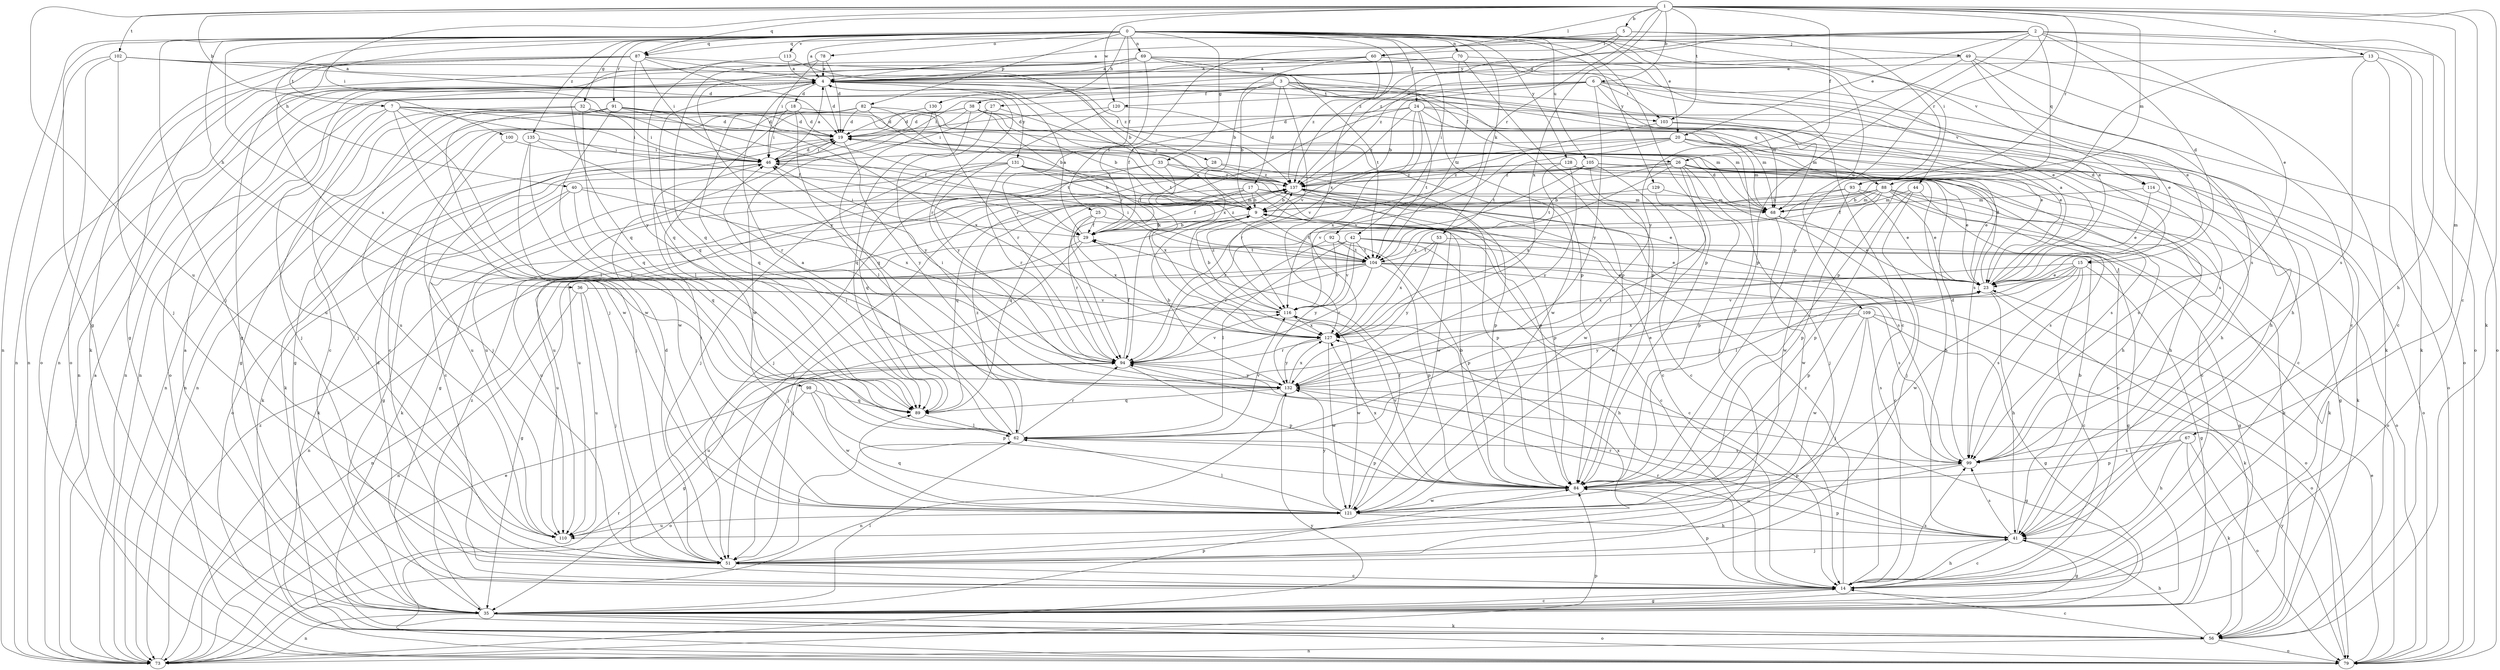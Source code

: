 strict digraph  {
0;
1;
2;
3;
4;
5;
6;
7;
9;
13;
14;
15;
17;
18;
19;
20;
23;
24;
25;
26;
27;
28;
29;
32;
33;
35;
36;
38;
40;
41;
42;
44;
46;
49;
51;
53;
56;
60;
62;
67;
68;
69;
70;
73;
78;
79;
82;
84;
87;
88;
89;
91;
92;
93;
94;
98;
99;
100;
102;
103;
104;
105;
109;
110;
113;
114;
116;
120;
121;
127;
128;
129;
130;
131;
132;
135;
137;
0 -> 4  [label=a];
0 -> 20  [label=e];
0 -> 24  [label=f];
0 -> 25  [label=f];
0 -> 32  [label=g];
0 -> 33  [label=g];
0 -> 35  [label=g];
0 -> 36  [label=h];
0 -> 38  [label=h];
0 -> 40  [label=h];
0 -> 42  [label=i];
0 -> 44  [label=i];
0 -> 49  [label=j];
0 -> 51  [label=j];
0 -> 53  [label=k];
0 -> 69  [label=n];
0 -> 70  [label=n];
0 -> 73  [label=n];
0 -> 78  [label=o];
0 -> 82  [label=p];
0 -> 84  [label=p];
0 -> 87  [label=q];
0 -> 91  [label=r];
0 -> 98  [label=s];
0 -> 100  [label=t];
0 -> 105  [label=u];
0 -> 109  [label=u];
0 -> 113  [label=v];
0 -> 114  [label=v];
0 -> 127  [label=x];
0 -> 128  [label=y];
0 -> 129  [label=y];
0 -> 135  [label=z];
1 -> 5  [label=b];
1 -> 6  [label=b];
1 -> 7  [label=b];
1 -> 13  [label=c];
1 -> 14  [label=c];
1 -> 26  [label=f];
1 -> 46  [label=i];
1 -> 56  [label=k];
1 -> 60  [label=l];
1 -> 67  [label=m];
1 -> 68  [label=m];
1 -> 84  [label=p];
1 -> 87  [label=q];
1 -> 92  [label=r];
1 -> 93  [label=r];
1 -> 102  [label=t];
1 -> 103  [label=t];
1 -> 110  [label=u];
1 -> 120  [label=w];
1 -> 127  [label=x];
2 -> 4  [label=a];
2 -> 15  [label=d];
2 -> 20  [label=e];
2 -> 23  [label=e];
2 -> 41  [label=h];
2 -> 79  [label=o];
2 -> 84  [label=p];
2 -> 87  [label=q];
2 -> 88  [label=q];
2 -> 130  [label=y];
2 -> 137  [label=z];
3 -> 9  [label=b];
3 -> 15  [label=d];
3 -> 17  [label=d];
3 -> 26  [label=f];
3 -> 27  [label=f];
3 -> 46  [label=i];
3 -> 73  [label=n];
3 -> 88  [label=q];
3 -> 114  [label=v];
3 -> 116  [label=v];
4 -> 18  [label=d];
4 -> 19  [label=d];
4 -> 28  [label=f];
4 -> 73  [label=n];
4 -> 79  [label=o];
4 -> 89  [label=q];
4 -> 103  [label=t];
4 -> 110  [label=u];
4 -> 127  [label=x];
4 -> 131  [label=y];
5 -> 60  [label=l];
5 -> 79  [label=o];
5 -> 93  [label=r];
5 -> 94  [label=r];
5 -> 137  [label=z];
6 -> 9  [label=b];
6 -> 23  [label=e];
6 -> 29  [label=f];
6 -> 41  [label=h];
6 -> 68  [label=m];
6 -> 73  [label=n];
6 -> 103  [label=t];
6 -> 120  [label=w];
6 -> 132  [label=y];
7 -> 19  [label=d];
7 -> 29  [label=f];
7 -> 46  [label=i];
7 -> 51  [label=j];
7 -> 62  [label=l];
7 -> 68  [label=m];
7 -> 73  [label=n];
7 -> 121  [label=w];
9 -> 29  [label=f];
9 -> 104  [label=t];
9 -> 110  [label=u];
13 -> 4  [label=a];
13 -> 14  [label=c];
13 -> 56  [label=k];
13 -> 84  [label=p];
13 -> 99  [label=s];
14 -> 19  [label=d];
14 -> 35  [label=g];
14 -> 41  [label=h];
14 -> 84  [label=p];
14 -> 94  [label=r];
14 -> 99  [label=s];
14 -> 137  [label=z];
15 -> 14  [label=c];
15 -> 23  [label=e];
15 -> 35  [label=g];
15 -> 62  [label=l];
15 -> 84  [label=p];
15 -> 99  [label=s];
15 -> 121  [label=w];
15 -> 127  [label=x];
17 -> 9  [label=b];
17 -> 23  [label=e];
17 -> 29  [label=f];
17 -> 56  [label=k];
17 -> 84  [label=p];
17 -> 89  [label=q];
17 -> 99  [label=s];
18 -> 19  [label=d];
18 -> 46  [label=i];
18 -> 62  [label=l];
18 -> 73  [label=n];
18 -> 89  [label=q];
18 -> 99  [label=s];
19 -> 46  [label=i];
19 -> 56  [label=k];
19 -> 132  [label=y];
20 -> 14  [label=c];
20 -> 41  [label=h];
20 -> 46  [label=i];
20 -> 51  [label=j];
20 -> 68  [label=m];
20 -> 104  [label=t];
20 -> 116  [label=v];
20 -> 137  [label=z];
23 -> 4  [label=a];
23 -> 19  [label=d];
23 -> 41  [label=h];
23 -> 56  [label=k];
23 -> 116  [label=v];
24 -> 19  [label=d];
24 -> 68  [label=m];
24 -> 79  [label=o];
24 -> 94  [label=r];
24 -> 99  [label=s];
24 -> 104  [label=t];
24 -> 116  [label=v];
24 -> 127  [label=x];
24 -> 137  [label=z];
25 -> 14  [label=c];
25 -> 29  [label=f];
25 -> 94  [label=r];
25 -> 127  [label=x];
26 -> 14  [label=c];
26 -> 23  [label=e];
26 -> 51  [label=j];
26 -> 56  [label=k];
26 -> 62  [label=l];
26 -> 84  [label=p];
26 -> 99  [label=s];
26 -> 104  [label=t];
26 -> 110  [label=u];
26 -> 127  [label=x];
26 -> 137  [label=z];
27 -> 19  [label=d];
27 -> 46  [label=i];
27 -> 132  [label=y];
27 -> 137  [label=z];
28 -> 29  [label=f];
28 -> 84  [label=p];
28 -> 137  [label=z];
29 -> 4  [label=a];
29 -> 9  [label=b];
29 -> 46  [label=i];
29 -> 51  [label=j];
29 -> 104  [label=t];
29 -> 110  [label=u];
29 -> 137  [label=z];
32 -> 19  [label=d];
32 -> 46  [label=i];
32 -> 51  [label=j];
32 -> 68  [label=m];
32 -> 73  [label=n];
32 -> 89  [label=q];
33 -> 41  [label=h];
33 -> 51  [label=j];
33 -> 56  [label=k];
33 -> 127  [label=x];
33 -> 137  [label=z];
35 -> 4  [label=a];
35 -> 14  [label=c];
35 -> 56  [label=k];
35 -> 62  [label=l];
35 -> 73  [label=n];
35 -> 79  [label=o];
35 -> 84  [label=p];
35 -> 137  [label=z];
36 -> 41  [label=h];
36 -> 51  [label=j];
36 -> 73  [label=n];
36 -> 110  [label=u];
36 -> 116  [label=v];
38 -> 9  [label=b];
38 -> 14  [label=c];
38 -> 19  [label=d];
38 -> 23  [label=e];
38 -> 89  [label=q];
38 -> 121  [label=w];
38 -> 127  [label=x];
38 -> 137  [label=z];
40 -> 35  [label=g];
40 -> 56  [label=k];
40 -> 68  [label=m];
40 -> 89  [label=q];
40 -> 127  [label=x];
41 -> 9  [label=b];
41 -> 14  [label=c];
41 -> 35  [label=g];
41 -> 51  [label=j];
41 -> 84  [label=p];
41 -> 94  [label=r];
41 -> 99  [label=s];
42 -> 14  [label=c];
42 -> 23  [label=e];
42 -> 35  [label=g];
42 -> 62  [label=l];
42 -> 73  [label=n];
42 -> 104  [label=t];
42 -> 116  [label=v];
42 -> 132  [label=y];
44 -> 51  [label=j];
44 -> 68  [label=m];
44 -> 84  [label=p];
44 -> 99  [label=s];
46 -> 4  [label=a];
46 -> 14  [label=c];
46 -> 19  [label=d];
46 -> 79  [label=o];
46 -> 137  [label=z];
49 -> 4  [label=a];
49 -> 14  [label=c];
49 -> 23  [label=e];
49 -> 56  [label=k];
49 -> 99  [label=s];
49 -> 132  [label=y];
49 -> 137  [label=z];
51 -> 14  [label=c];
51 -> 19  [label=d];
51 -> 62  [label=l];
51 -> 127  [label=x];
53 -> 35  [label=g];
53 -> 104  [label=t];
53 -> 127  [label=x];
53 -> 132  [label=y];
56 -> 14  [label=c];
56 -> 41  [label=h];
56 -> 73  [label=n];
56 -> 79  [label=o];
60 -> 4  [label=a];
60 -> 9  [label=b];
60 -> 23  [label=e];
60 -> 73  [label=n];
60 -> 137  [label=z];
62 -> 4  [label=a];
62 -> 46  [label=i];
62 -> 84  [label=p];
62 -> 94  [label=r];
62 -> 99  [label=s];
62 -> 116  [label=v];
62 -> 137  [label=z];
67 -> 41  [label=h];
67 -> 56  [label=k];
67 -> 79  [label=o];
67 -> 84  [label=p];
67 -> 99  [label=s];
68 -> 14  [label=c];
68 -> 19  [label=d];
68 -> 23  [label=e];
68 -> 121  [label=w];
69 -> 4  [label=a];
69 -> 23  [label=e];
69 -> 73  [label=n];
69 -> 79  [label=o];
69 -> 84  [label=p];
69 -> 89  [label=q];
69 -> 94  [label=r];
69 -> 104  [label=t];
69 -> 132  [label=y];
70 -> 4  [label=a];
70 -> 14  [label=c];
70 -> 35  [label=g];
70 -> 84  [label=p];
70 -> 104  [label=t];
73 -> 4  [label=a];
73 -> 23  [label=e];
73 -> 84  [label=p];
73 -> 94  [label=r];
73 -> 132  [label=y];
73 -> 137  [label=z];
78 -> 4  [label=a];
78 -> 19  [label=d];
78 -> 46  [label=i];
78 -> 89  [label=q];
79 -> 23  [label=e];
79 -> 132  [label=y];
82 -> 9  [label=b];
82 -> 19  [label=d];
82 -> 23  [label=e];
82 -> 35  [label=g];
82 -> 62  [label=l];
82 -> 104  [label=t];
82 -> 110  [label=u];
84 -> 9  [label=b];
84 -> 116  [label=v];
84 -> 121  [label=w];
84 -> 127  [label=x];
87 -> 4  [label=a];
87 -> 35  [label=g];
87 -> 46  [label=i];
87 -> 51  [label=j];
87 -> 56  [label=k];
87 -> 79  [label=o];
87 -> 84  [label=p];
87 -> 94  [label=r];
87 -> 132  [label=y];
88 -> 9  [label=b];
88 -> 14  [label=c];
88 -> 23  [label=e];
88 -> 29  [label=f];
88 -> 56  [label=k];
88 -> 68  [label=m];
88 -> 79  [label=o];
88 -> 84  [label=p];
88 -> 89  [label=q];
88 -> 110  [label=u];
89 -> 62  [label=l];
91 -> 14  [label=c];
91 -> 19  [label=d];
91 -> 29  [label=f];
91 -> 35  [label=g];
91 -> 62  [label=l];
91 -> 104  [label=t];
91 -> 121  [label=w];
91 -> 127  [label=x];
92 -> 84  [label=p];
92 -> 94  [label=r];
92 -> 104  [label=t];
92 -> 116  [label=v];
93 -> 9  [label=b];
93 -> 23  [label=e];
93 -> 56  [label=k];
93 -> 94  [label=r];
93 -> 121  [label=w];
94 -> 29  [label=f];
94 -> 35  [label=g];
94 -> 46  [label=i];
94 -> 84  [label=p];
94 -> 110  [label=u];
94 -> 116  [label=v];
94 -> 132  [label=y];
98 -> 79  [label=o];
98 -> 84  [label=p];
98 -> 89  [label=q];
98 -> 121  [label=w];
99 -> 19  [label=d];
99 -> 84  [label=p];
99 -> 110  [label=u];
100 -> 46  [label=i];
100 -> 51  [label=j];
102 -> 4  [label=a];
102 -> 19  [label=d];
102 -> 51  [label=j];
102 -> 73  [label=n];
102 -> 79  [label=o];
102 -> 137  [label=z];
103 -> 41  [label=h];
103 -> 68  [label=m];
103 -> 94  [label=r];
104 -> 23  [label=e];
104 -> 35  [label=g];
104 -> 46  [label=i];
104 -> 51  [label=j];
104 -> 73  [label=n];
104 -> 79  [label=o];
104 -> 84  [label=p];
104 -> 94  [label=r];
104 -> 99  [label=s];
105 -> 14  [label=c];
105 -> 35  [label=g];
105 -> 41  [label=h];
105 -> 79  [label=o];
105 -> 116  [label=v];
105 -> 121  [label=w];
105 -> 137  [label=z];
109 -> 35  [label=g];
109 -> 51  [label=j];
109 -> 79  [label=o];
109 -> 99  [label=s];
109 -> 121  [label=w];
109 -> 127  [label=x];
109 -> 132  [label=y];
113 -> 4  [label=a];
113 -> 9  [label=b];
113 -> 89  [label=q];
114 -> 23  [label=e];
114 -> 35  [label=g];
114 -> 68  [label=m];
116 -> 9  [label=b];
116 -> 121  [label=w];
116 -> 127  [label=x];
116 -> 137  [label=z];
120 -> 19  [label=d];
120 -> 121  [label=w];
120 -> 132  [label=y];
121 -> 29  [label=f];
121 -> 41  [label=h];
121 -> 46  [label=i];
121 -> 62  [label=l];
121 -> 89  [label=q];
121 -> 110  [label=u];
121 -> 132  [label=y];
127 -> 94  [label=r];
127 -> 121  [label=w];
127 -> 132  [label=y];
128 -> 23  [label=e];
128 -> 41  [label=h];
128 -> 99  [label=s];
128 -> 110  [label=u];
128 -> 127  [label=x];
128 -> 132  [label=y];
128 -> 137  [label=z];
129 -> 9  [label=b];
129 -> 68  [label=m];
129 -> 121  [label=w];
130 -> 19  [label=d];
130 -> 89  [label=q];
130 -> 94  [label=r];
131 -> 9  [label=b];
131 -> 14  [label=c];
131 -> 51  [label=j];
131 -> 84  [label=p];
131 -> 89  [label=q];
131 -> 94  [label=r];
131 -> 110  [label=u];
131 -> 137  [label=z];
132 -> 9  [label=b];
132 -> 23  [label=e];
132 -> 35  [label=g];
132 -> 73  [label=n];
132 -> 89  [label=q];
132 -> 127  [label=x];
135 -> 46  [label=i];
135 -> 51  [label=j];
135 -> 94  [label=r];
135 -> 121  [label=w];
137 -> 9  [label=b];
137 -> 51  [label=j];
137 -> 68  [label=m];
137 -> 79  [label=o];
137 -> 84  [label=p];
137 -> 121  [label=w];
}
